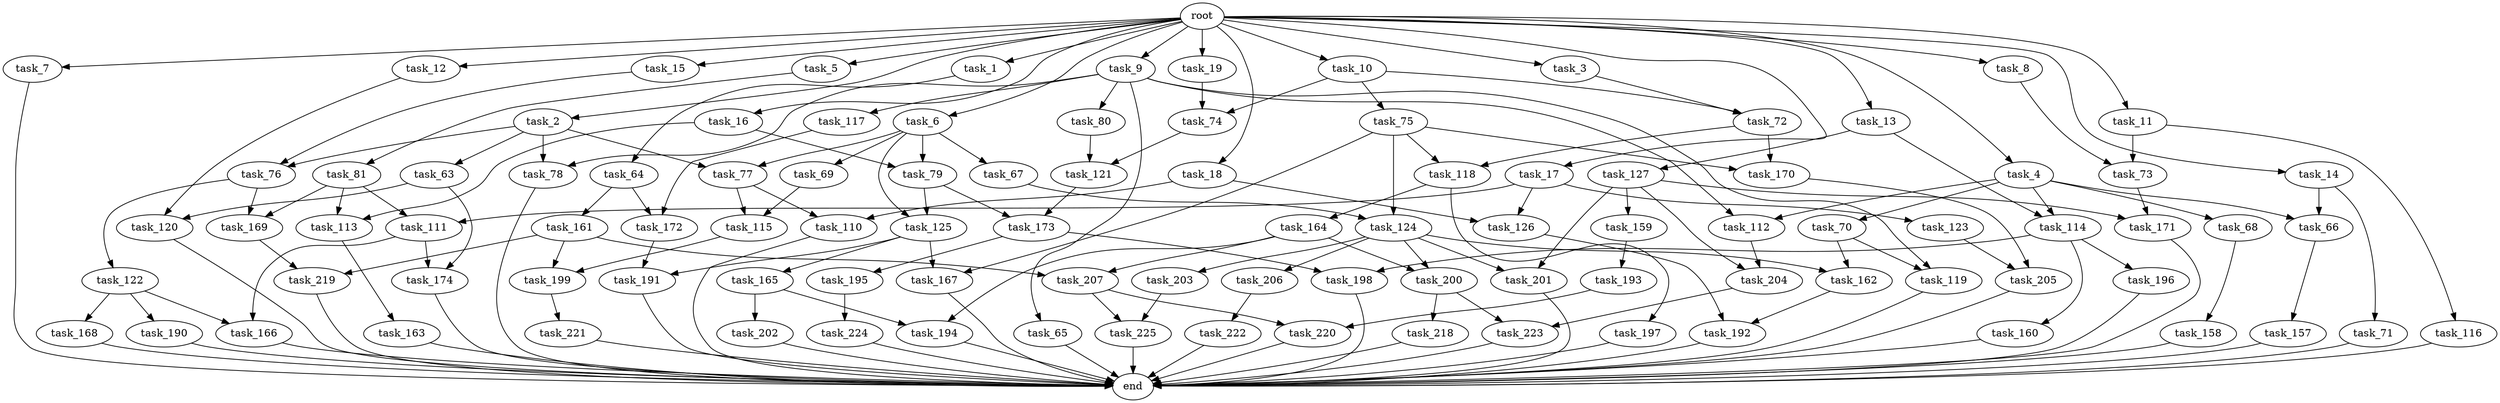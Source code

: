 digraph G {
  root [size="0.000000"];
  task_1 [size="2.048000"];
  task_2 [size="2.048000"];
  task_3 [size="2.048000"];
  task_4 [size="2.048000"];
  task_5 [size="2.048000"];
  task_6 [size="2.048000"];
  task_7 [size="2.048000"];
  task_8 [size="2.048000"];
  task_9 [size="2.048000"];
  task_10 [size="2.048000"];
  task_11 [size="2.048000"];
  task_12 [size="2.048000"];
  task_13 [size="2.048000"];
  task_14 [size="2.048000"];
  task_15 [size="2.048000"];
  task_16 [size="2.048000"];
  task_17 [size="2.048000"];
  task_18 [size="2.048000"];
  task_19 [size="2.048000"];
  task_63 [size="429496729.600000"];
  task_64 [size="1099511627.776000"];
  task_65 [size="429496729.600000"];
  task_66 [size="687194767.360000"];
  task_67 [size="429496729.600000"];
  task_68 [size="68719476.736000"];
  task_69 [size="429496729.600000"];
  task_70 [size="68719476.736000"];
  task_71 [size="618475290.624000"];
  task_72 [size="1168231104.512000"];
  task_73 [size="2336462209.024000"];
  task_74 [size="1786706395.136000"];
  task_75 [size="68719476.736000"];
  task_76 [size="1821066133.504000"];
  task_77 [size="858993459.200000"];
  task_78 [size="858993459.200000"];
  task_79 [size="2147483648.000000"];
  task_80 [size="429496729.600000"];
  task_81 [size="1391569403.904000"];
  task_110 [size="498216206.336000"];
  task_111 [size="1872605741.056000"];
  task_112 [size="498216206.336000"];
  task_113 [size="3435973836.800000"];
  task_114 [size="687194767.360000"];
  task_115 [size="584115552.256000"];
  task_116 [size="618475290.624000"];
  task_117 [size="429496729.600000"];
  task_118 [size="2783138807.808000"];
  task_119 [size="2147483648.000000"];
  task_120 [size="584115552.256000"];
  task_121 [size="996432412.672000"];
  task_122 [size="274877906.944000"];
  task_123 [size="154618822.656000"];
  task_124 [size="3109556322.304000"];
  task_125 [size="1529008357.376000"];
  task_126 [size="223338299.392000"];
  task_127 [size="618475290.624000"];
  task_157 [size="68719476.736000"];
  task_158 [size="841813590.016000"];
  task_159 [size="1099511627.776000"];
  task_160 [size="68719476.736000"];
  task_161 [size="154618822.656000"];
  task_162 [size="1872605741.056000"];
  task_163 [size="841813590.016000"];
  task_164 [size="618475290.624000"];
  task_165 [size="1391569403.904000"];
  task_166 [size="910533066.752000"];
  task_167 [size="2783138807.808000"];
  task_168 [size="841813590.016000"];
  task_169 [size="1992864825.344000"];
  task_170 [size="2783138807.808000"];
  task_171 [size="1254130450.432000"];
  task_172 [size="429496729.600000"];
  task_173 [size="2491081031.680000"];
  task_174 [size="223338299.392000"];
  task_190 [size="841813590.016000"];
  task_191 [size="1460288880.640000"];
  task_192 [size="1546188226.560000"];
  task_193 [size="274877906.944000"];
  task_194 [size="498216206.336000"];
  task_195 [size="154618822.656000"];
  task_196 [size="68719476.736000"];
  task_197 [size="618475290.624000"];
  task_198 [size="223338299.392000"];
  task_199 [size="2559800508.416000"];
  task_200 [size="584115552.256000"];
  task_201 [size="1254130450.432000"];
  task_202 [size="68719476.736000"];
  task_203 [size="154618822.656000"];
  task_204 [size="2491081031.680000"];
  task_205 [size="1254130450.432000"];
  task_206 [size="154618822.656000"];
  task_207 [size="1271310319.616000"];
  task_218 [size="154618822.656000"];
  task_219 [size="2559800508.416000"];
  task_220 [size="2010044694.528000"];
  task_221 [size="841813590.016000"];
  task_222 [size="429496729.600000"];
  task_223 [size="584115552.256000"];
  task_224 [size="1391569403.904000"];
  task_225 [size="1460288880.640000"];
  end [size="0.000000"];

  root -> task_1 [size="1.000000"];
  root -> task_2 [size="1.000000"];
  root -> task_3 [size="1.000000"];
  root -> task_4 [size="1.000000"];
  root -> task_5 [size="1.000000"];
  root -> task_6 [size="1.000000"];
  root -> task_7 [size="1.000000"];
  root -> task_8 [size="1.000000"];
  root -> task_9 [size="1.000000"];
  root -> task_10 [size="1.000000"];
  root -> task_11 [size="1.000000"];
  root -> task_12 [size="1.000000"];
  root -> task_13 [size="1.000000"];
  root -> task_14 [size="1.000000"];
  root -> task_15 [size="1.000000"];
  root -> task_16 [size="1.000000"];
  root -> task_17 [size="1.000000"];
  root -> task_18 [size="1.000000"];
  root -> task_19 [size="1.000000"];
  task_1 -> task_64 [size="536870912.000000"];
  task_2 -> task_63 [size="209715200.000000"];
  task_2 -> task_76 [size="209715200.000000"];
  task_2 -> task_77 [size="209715200.000000"];
  task_2 -> task_78 [size="209715200.000000"];
  task_3 -> task_72 [size="536870912.000000"];
  task_4 -> task_66 [size="33554432.000000"];
  task_4 -> task_68 [size="33554432.000000"];
  task_4 -> task_70 [size="33554432.000000"];
  task_4 -> task_112 [size="33554432.000000"];
  task_4 -> task_114 [size="33554432.000000"];
  task_5 -> task_81 [size="679477248.000000"];
  task_6 -> task_67 [size="209715200.000000"];
  task_6 -> task_69 [size="209715200.000000"];
  task_6 -> task_77 [size="209715200.000000"];
  task_6 -> task_79 [size="209715200.000000"];
  task_6 -> task_125 [size="209715200.000000"];
  task_7 -> end [size="1.000000"];
  task_8 -> task_73 [size="838860800.000000"];
  task_9 -> task_65 [size="209715200.000000"];
  task_9 -> task_78 [size="209715200.000000"];
  task_9 -> task_80 [size="209715200.000000"];
  task_9 -> task_112 [size="209715200.000000"];
  task_9 -> task_117 [size="209715200.000000"];
  task_9 -> task_119 [size="209715200.000000"];
  task_10 -> task_72 [size="33554432.000000"];
  task_10 -> task_74 [size="33554432.000000"];
  task_10 -> task_75 [size="33554432.000000"];
  task_11 -> task_73 [size="301989888.000000"];
  task_11 -> task_116 [size="301989888.000000"];
  task_12 -> task_120 [size="209715200.000000"];
  task_13 -> task_114 [size="301989888.000000"];
  task_13 -> task_127 [size="301989888.000000"];
  task_14 -> task_66 [size="301989888.000000"];
  task_14 -> task_71 [size="301989888.000000"];
  task_15 -> task_76 [size="679477248.000000"];
  task_16 -> task_79 [size="838860800.000000"];
  task_16 -> task_113 [size="838860800.000000"];
  task_17 -> task_111 [size="75497472.000000"];
  task_17 -> task_123 [size="75497472.000000"];
  task_17 -> task_126 [size="75497472.000000"];
  task_18 -> task_110 [size="33554432.000000"];
  task_18 -> task_126 [size="33554432.000000"];
  task_19 -> task_74 [size="838860800.000000"];
  task_63 -> task_120 [size="75497472.000000"];
  task_63 -> task_174 [size="75497472.000000"];
  task_64 -> task_161 [size="75497472.000000"];
  task_64 -> task_172 [size="75497472.000000"];
  task_65 -> end [size="1.000000"];
  task_66 -> task_157 [size="33554432.000000"];
  task_67 -> task_124 [size="838860800.000000"];
  task_68 -> task_158 [size="411041792.000000"];
  task_69 -> task_115 [size="75497472.000000"];
  task_70 -> task_119 [size="838860800.000000"];
  task_70 -> task_162 [size="838860800.000000"];
  task_71 -> end [size="1.000000"];
  task_72 -> task_118 [size="679477248.000000"];
  task_72 -> task_170 [size="679477248.000000"];
  task_73 -> task_171 [size="75497472.000000"];
  task_74 -> task_121 [size="75497472.000000"];
  task_75 -> task_118 [size="679477248.000000"];
  task_75 -> task_124 [size="679477248.000000"];
  task_75 -> task_167 [size="679477248.000000"];
  task_75 -> task_170 [size="679477248.000000"];
  task_76 -> task_122 [size="134217728.000000"];
  task_76 -> task_169 [size="134217728.000000"];
  task_77 -> task_110 [size="209715200.000000"];
  task_77 -> task_115 [size="209715200.000000"];
  task_78 -> end [size="1.000000"];
  task_79 -> task_125 [size="536870912.000000"];
  task_79 -> task_173 [size="536870912.000000"];
  task_80 -> task_121 [size="411041792.000000"];
  task_81 -> task_111 [size="838860800.000000"];
  task_81 -> task_113 [size="838860800.000000"];
  task_81 -> task_169 [size="838860800.000000"];
  task_110 -> end [size="1.000000"];
  task_111 -> task_166 [size="33554432.000000"];
  task_111 -> task_174 [size="33554432.000000"];
  task_112 -> task_204 [size="679477248.000000"];
  task_113 -> task_163 [size="411041792.000000"];
  task_114 -> task_160 [size="33554432.000000"];
  task_114 -> task_196 [size="33554432.000000"];
  task_114 -> task_198 [size="33554432.000000"];
  task_115 -> task_199 [size="838860800.000000"];
  task_116 -> end [size="1.000000"];
  task_117 -> task_172 [size="134217728.000000"];
  task_118 -> task_164 [size="301989888.000000"];
  task_118 -> task_197 [size="301989888.000000"];
  task_119 -> end [size="1.000000"];
  task_120 -> end [size="1.000000"];
  task_121 -> task_173 [size="679477248.000000"];
  task_122 -> task_166 [size="411041792.000000"];
  task_122 -> task_168 [size="411041792.000000"];
  task_122 -> task_190 [size="411041792.000000"];
  task_123 -> task_205 [size="536870912.000000"];
  task_124 -> task_162 [size="75497472.000000"];
  task_124 -> task_200 [size="75497472.000000"];
  task_124 -> task_201 [size="75497472.000000"];
  task_124 -> task_203 [size="75497472.000000"];
  task_124 -> task_206 [size="75497472.000000"];
  task_125 -> task_165 [size="679477248.000000"];
  task_125 -> task_167 [size="679477248.000000"];
  task_125 -> task_191 [size="679477248.000000"];
  task_126 -> task_192 [size="75497472.000000"];
  task_127 -> task_159 [size="536870912.000000"];
  task_127 -> task_171 [size="536870912.000000"];
  task_127 -> task_201 [size="536870912.000000"];
  task_127 -> task_204 [size="536870912.000000"];
  task_157 -> end [size="1.000000"];
  task_158 -> end [size="1.000000"];
  task_159 -> task_193 [size="134217728.000000"];
  task_160 -> end [size="1.000000"];
  task_161 -> task_199 [size="411041792.000000"];
  task_161 -> task_207 [size="411041792.000000"];
  task_161 -> task_219 [size="411041792.000000"];
  task_162 -> task_192 [size="679477248.000000"];
  task_163 -> end [size="1.000000"];
  task_164 -> task_194 [size="209715200.000000"];
  task_164 -> task_200 [size="209715200.000000"];
  task_164 -> task_207 [size="209715200.000000"];
  task_165 -> task_194 [size="33554432.000000"];
  task_165 -> task_202 [size="33554432.000000"];
  task_166 -> end [size="1.000000"];
  task_167 -> end [size="1.000000"];
  task_168 -> end [size="1.000000"];
  task_169 -> task_219 [size="838860800.000000"];
  task_170 -> task_205 [size="75497472.000000"];
  task_171 -> end [size="1.000000"];
  task_172 -> task_191 [size="33554432.000000"];
  task_173 -> task_195 [size="75497472.000000"];
  task_173 -> task_198 [size="75497472.000000"];
  task_174 -> end [size="1.000000"];
  task_190 -> end [size="1.000000"];
  task_191 -> end [size="1.000000"];
  task_192 -> end [size="1.000000"];
  task_193 -> task_220 [size="301989888.000000"];
  task_194 -> end [size="1.000000"];
  task_195 -> task_224 [size="679477248.000000"];
  task_196 -> end [size="1.000000"];
  task_197 -> end [size="1.000000"];
  task_198 -> end [size="1.000000"];
  task_199 -> task_221 [size="411041792.000000"];
  task_200 -> task_218 [size="75497472.000000"];
  task_200 -> task_223 [size="75497472.000000"];
  task_201 -> end [size="1.000000"];
  task_202 -> end [size="1.000000"];
  task_203 -> task_225 [size="33554432.000000"];
  task_204 -> task_223 [size="209715200.000000"];
  task_205 -> end [size="1.000000"];
  task_206 -> task_222 [size="209715200.000000"];
  task_207 -> task_220 [size="679477248.000000"];
  task_207 -> task_225 [size="679477248.000000"];
  task_218 -> end [size="1.000000"];
  task_219 -> end [size="1.000000"];
  task_220 -> end [size="1.000000"];
  task_221 -> end [size="1.000000"];
  task_222 -> end [size="1.000000"];
  task_223 -> end [size="1.000000"];
  task_224 -> end [size="1.000000"];
  task_225 -> end [size="1.000000"];
}

